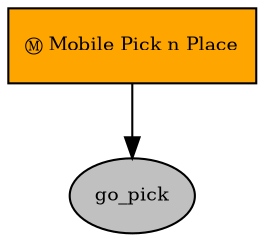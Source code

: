 digraph pastafarianism {
ordering=out;
graph [fontname="times-roman"];
node [fontname="times-roman"];
edge [fontname="times-roman"];
"Mobile Pick n Place" [fillcolor=orange, fontcolor=black, fontsize=9, label="Ⓜ Mobile Pick n Place", shape=box, style=filled];
go_pick [fillcolor=gray, fontcolor=black, fontsize=9, label=go_pick, shape=ellipse, style=filled];
"Mobile Pick n Place" -> go_pick;
}
